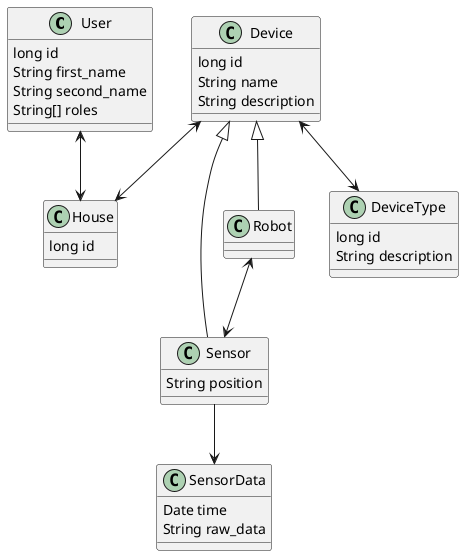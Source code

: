@startuml db
'skinparam Monochrome true
'skinparam Handwritten true

class User {
    long id
    String first_name
    String second_name
    String[] roles
}

class House {
    long id
}

class Device {
    long id
    String name
    String description
}

class Sensor {
    String position
}

class Robot {
}

class SensorData {
    Date time
    String raw_data
}

class DeviceType {
    long id
    String description
}

User <--> House
Device <--> House
Device <|-- Sensor
Device <|-- Robot
Device <--> DeviceType
Robot <--> Sensor
Sensor --> SensorData

@enduml
